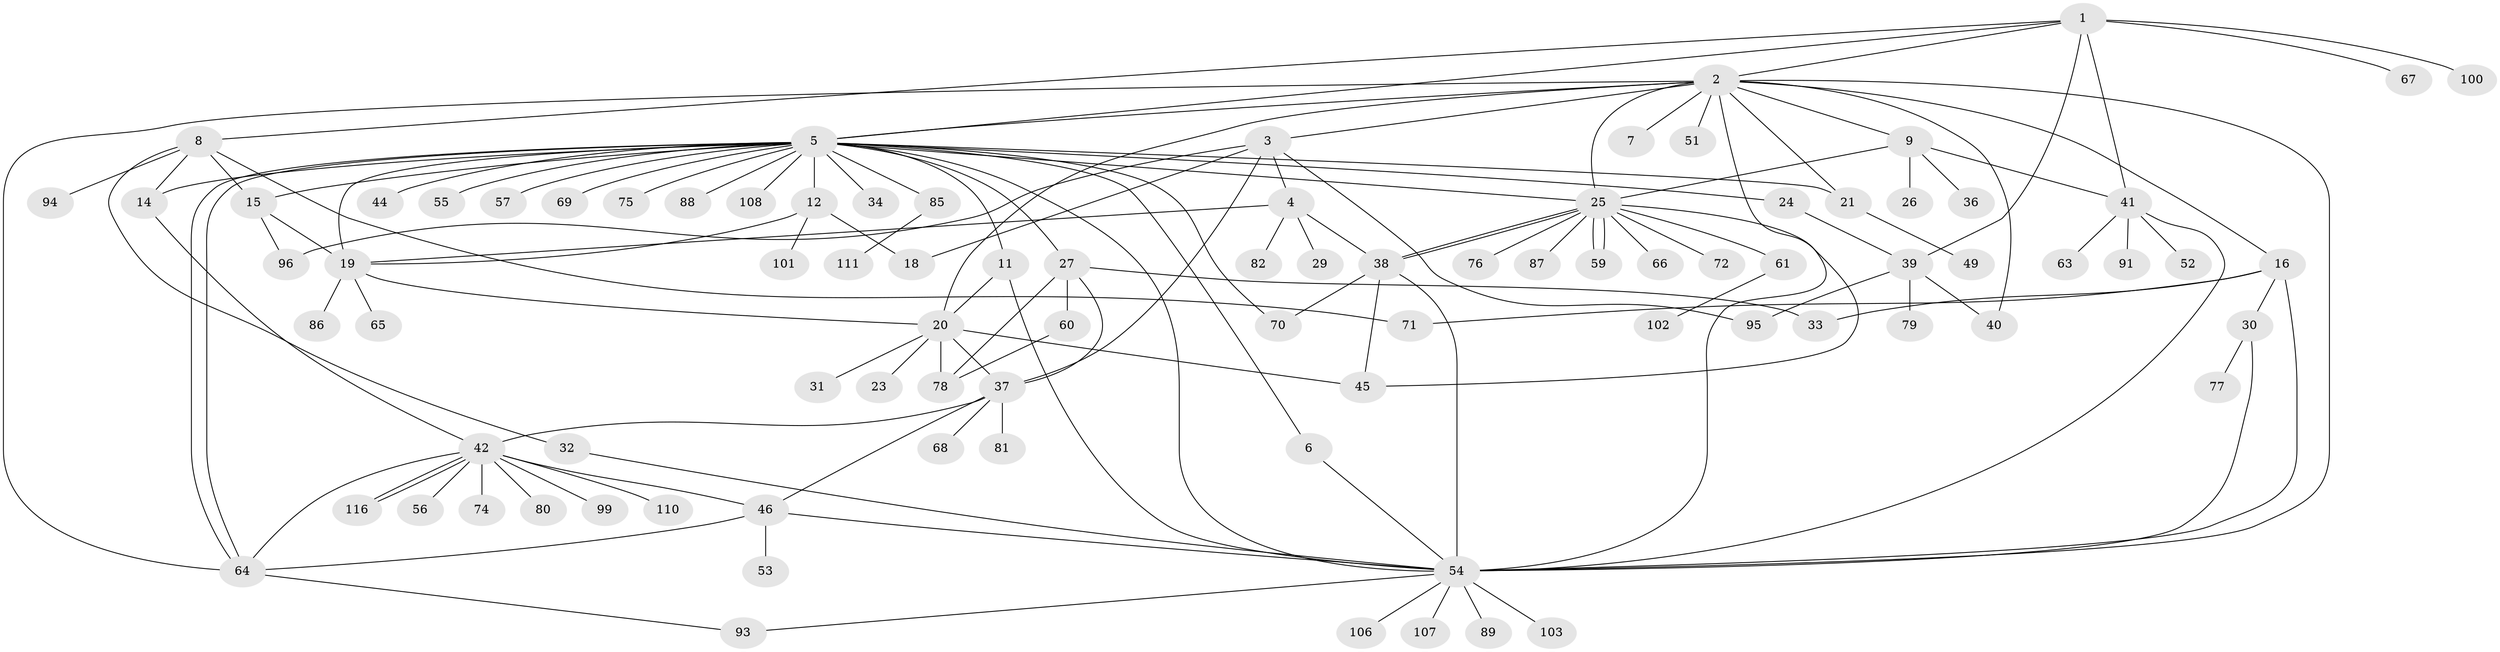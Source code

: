 // original degree distribution, {8: 0.017241379310344827, 17: 0.008620689655172414, 7: 0.034482758620689655, 5: 0.0603448275862069, 19: 0.008620689655172414, 2: 0.19827586206896552, 1: 0.5, 10: 0.008620689655172414, 4: 0.034482758620689655, 3: 0.07758620689655173, 14: 0.008620689655172414, 6: 0.02586206896551724, 11: 0.008620689655172414, 15: 0.008620689655172414}
// Generated by graph-tools (version 1.1) at 2025/41/03/06/25 10:41:45]
// undirected, 90 vertices, 136 edges
graph export_dot {
graph [start="1"]
  node [color=gray90,style=filled];
  1 [super="+22"];
  2 [super="+35"];
  3 [super="+43"];
  4;
  5 [super="+10"];
  6;
  7;
  8 [super="+13"];
  9;
  11 [super="+17"];
  12 [super="+50"];
  14;
  15 [super="+104"];
  16;
  18;
  19 [super="+58"];
  20 [super="+28"];
  21 [super="+109"];
  23;
  24;
  25 [super="+98"];
  26;
  27 [super="+105"];
  29;
  30;
  31;
  32 [super="+92"];
  33;
  34;
  36;
  37 [super="+48"];
  38 [super="+97"];
  39 [super="+62"];
  40;
  41 [super="+83"];
  42 [super="+90"];
  44 [super="+114"];
  45;
  46 [super="+47"];
  49;
  51;
  52;
  53;
  54 [super="+84"];
  55;
  56;
  57;
  59;
  60;
  61 [super="+115"];
  63;
  64 [super="+73"];
  65;
  66;
  67;
  68;
  69;
  70;
  71;
  72;
  74;
  75;
  76;
  77 [super="+113"];
  78;
  79;
  80;
  81;
  82;
  85;
  86;
  87;
  88;
  89;
  91;
  93;
  94;
  95 [super="+112"];
  96;
  99;
  100;
  101;
  102;
  103;
  106;
  107;
  108;
  110;
  111;
  116;
  1 -- 2;
  1 -- 5;
  1 -- 8;
  1 -- 39;
  1 -- 41;
  1 -- 67;
  1 -- 100;
  2 -- 3;
  2 -- 5 [weight=2];
  2 -- 7;
  2 -- 9;
  2 -- 16;
  2 -- 20;
  2 -- 21;
  2 -- 25;
  2 -- 40;
  2 -- 45;
  2 -- 51;
  2 -- 54 [weight=2];
  2 -- 64;
  3 -- 4;
  3 -- 18;
  3 -- 37;
  3 -- 95;
  3 -- 96;
  4 -- 19;
  4 -- 29;
  4 -- 38;
  4 -- 82;
  5 -- 6;
  5 -- 12;
  5 -- 14;
  5 -- 24;
  5 -- 27;
  5 -- 34;
  5 -- 55;
  5 -- 57;
  5 -- 64;
  5 -- 64;
  5 -- 70;
  5 -- 85;
  5 -- 88;
  5 -- 108;
  5 -- 69;
  5 -- 11;
  5 -- 44;
  5 -- 75;
  5 -- 19;
  5 -- 25;
  5 -- 54;
  5 -- 21;
  5 -- 15 [weight=2];
  6 -- 54;
  8 -- 14;
  8 -- 15;
  8 -- 32;
  8 -- 71;
  8 -- 94;
  9 -- 25;
  9 -- 26;
  9 -- 36;
  9 -- 41;
  11 -- 54;
  11 -- 20;
  12 -- 18;
  12 -- 101;
  12 -- 19;
  14 -- 42;
  15 -- 96;
  15 -- 19;
  16 -- 30;
  16 -- 33;
  16 -- 71;
  16 -- 54;
  19 -- 86;
  19 -- 65;
  19 -- 20;
  20 -- 23;
  20 -- 37;
  20 -- 45;
  20 -- 78;
  20 -- 31;
  21 -- 49;
  24 -- 39;
  25 -- 38;
  25 -- 38;
  25 -- 59;
  25 -- 59;
  25 -- 61;
  25 -- 66;
  25 -- 72;
  25 -- 76;
  25 -- 87;
  25 -- 54;
  27 -- 37;
  27 -- 60;
  27 -- 78;
  27 -- 33;
  30 -- 77;
  30 -- 54;
  32 -- 54;
  37 -- 42;
  37 -- 46;
  37 -- 68;
  37 -- 81;
  38 -- 45;
  38 -- 70;
  38 -- 54;
  39 -- 40;
  39 -- 95;
  39 -- 79;
  41 -- 52;
  41 -- 63;
  41 -- 91;
  41 -- 54;
  42 -- 46;
  42 -- 56;
  42 -- 74;
  42 -- 80;
  42 -- 99;
  42 -- 110;
  42 -- 116;
  42 -- 116;
  42 -- 64;
  46 -- 53;
  46 -- 64;
  46 -- 54;
  54 -- 93;
  54 -- 106;
  54 -- 89;
  54 -- 103;
  54 -- 107;
  60 -- 78;
  61 -- 102;
  64 -- 93;
  85 -- 111;
}
